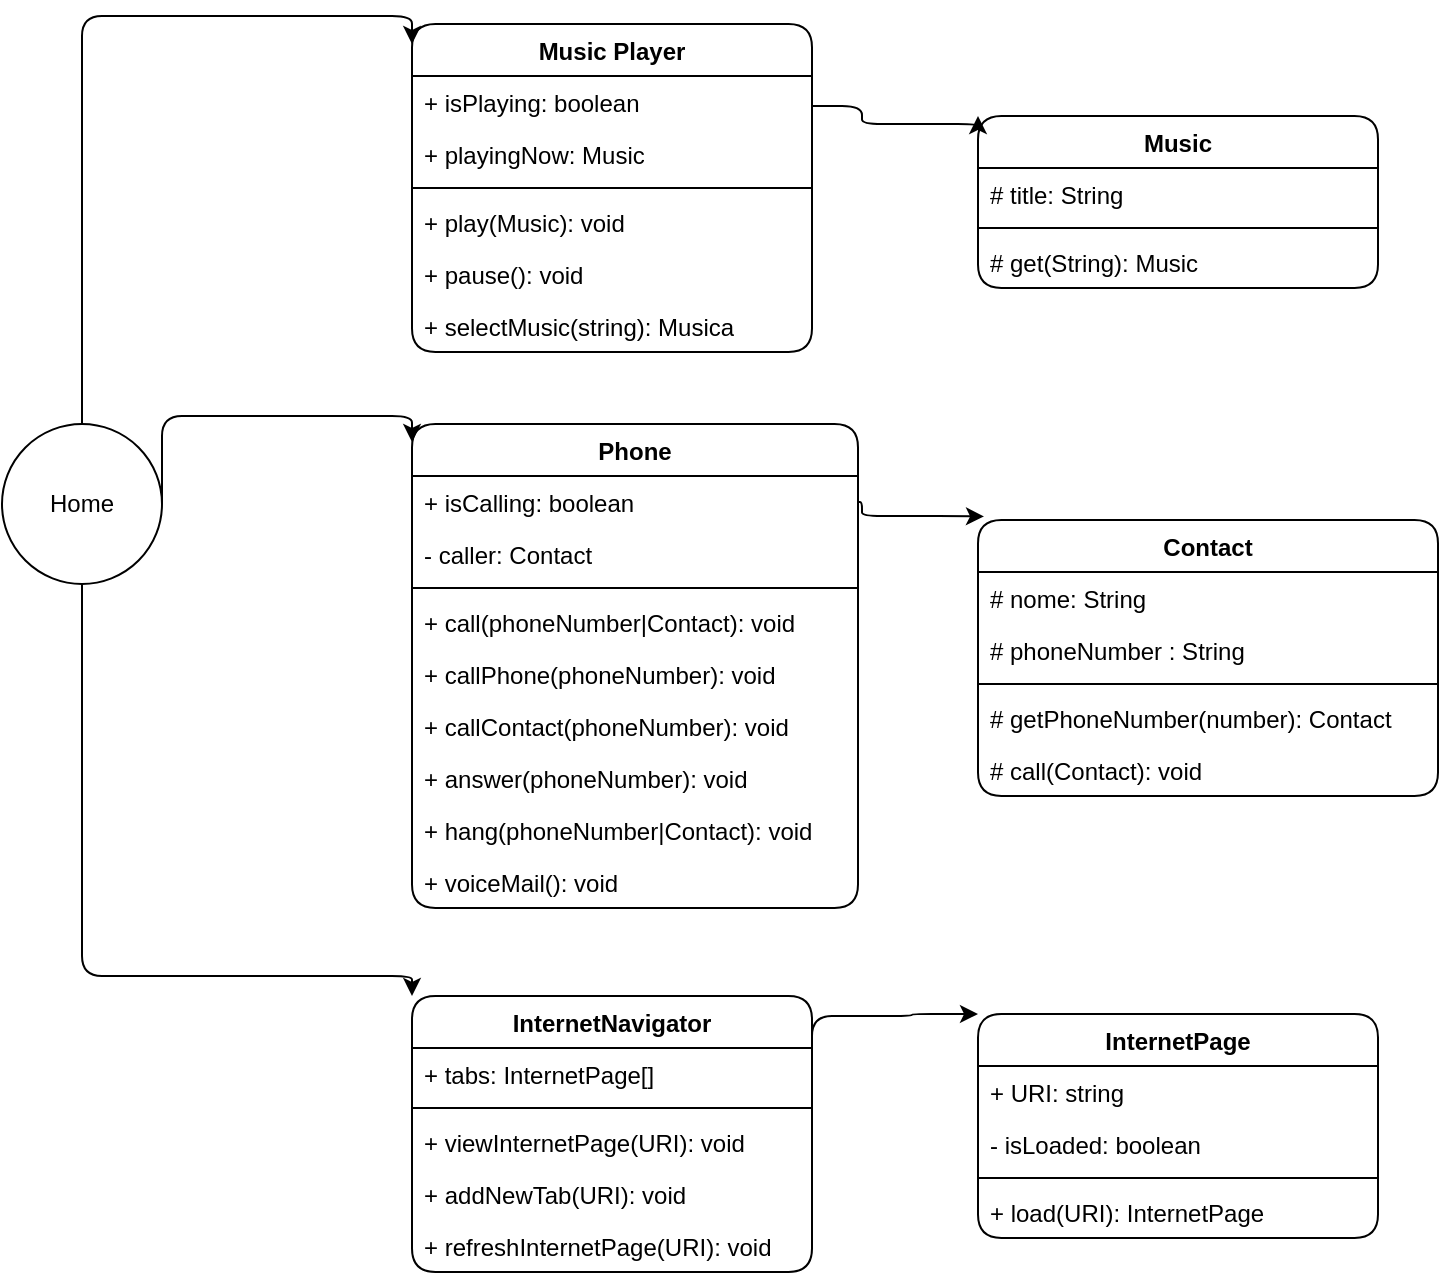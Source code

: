 <mxfile version="21.7.4" type="github">
  <diagram name="Page-1" id="e7e014a7-5840-1c2e-5031-d8a46d1fe8dd">
    <mxGraphModel dx="1000" dy="546" grid="1" gridSize="10" guides="1" tooltips="1" connect="1" arrows="1" fold="1" page="1" pageScale="1" pageWidth="1169" pageHeight="826" background="none" math="0" shadow="0">
      <root>
        <mxCell id="0" />
        <mxCell id="1" parent="0" />
        <mxCell id="teM7XHH-97t1f9MhzUma-80" value="Music Player" style="swimlane;fontStyle=1;align=center;verticalAlign=top;childLayout=stackLayout;horizontal=1;startSize=26;horizontalStack=0;resizeParent=1;resizeParentMax=0;resizeLast=0;collapsible=1;marginBottom=0;whiteSpace=wrap;html=1;labelBackgroundColor=none;rounded=1;" parent="1" vertex="1">
          <mxGeometry x="447" y="134" width="200" height="164" as="geometry" />
        </mxCell>
        <mxCell id="teM7XHH-97t1f9MhzUma-81" value="+ isPlaying: boolean" style="text;strokeColor=none;fillColor=none;align=left;verticalAlign=top;spacingLeft=4;spacingRight=4;overflow=hidden;rotatable=0;points=[[0,0.5],[1,0.5]];portConstraint=eastwest;whiteSpace=wrap;html=1;labelBackgroundColor=none;rounded=1;" parent="teM7XHH-97t1f9MhzUma-80" vertex="1">
          <mxGeometry y="26" width="200" height="26" as="geometry" />
        </mxCell>
        <mxCell id="teM7XHH-97t1f9MhzUma-83" value="+ playingNow: Music" style="text;strokeColor=none;fillColor=none;align=left;verticalAlign=top;spacingLeft=4;spacingRight=4;overflow=hidden;rotatable=0;points=[[0,0.5],[1,0.5]];portConstraint=eastwest;whiteSpace=wrap;html=1;labelBackgroundColor=none;rounded=1;" parent="teM7XHH-97t1f9MhzUma-80" vertex="1">
          <mxGeometry y="52" width="200" height="26" as="geometry" />
        </mxCell>
        <mxCell id="teM7XHH-97t1f9MhzUma-84" value="" style="line;strokeWidth=1;fillColor=none;align=left;verticalAlign=middle;spacingTop=-1;spacingLeft=3;spacingRight=3;rotatable=0;labelPosition=right;points=[];portConstraint=eastwest;labelBackgroundColor=none;rounded=1;" parent="teM7XHH-97t1f9MhzUma-80" vertex="1">
          <mxGeometry y="78" width="200" height="8" as="geometry" />
        </mxCell>
        <mxCell id="teM7XHH-97t1f9MhzUma-85" value="+ play(Music): void" style="text;strokeColor=none;fillColor=none;align=left;verticalAlign=top;spacingLeft=4;spacingRight=4;overflow=hidden;rotatable=0;points=[[0,0.5],[1,0.5]];portConstraint=eastwest;whiteSpace=wrap;html=1;labelBackgroundColor=none;rounded=1;" parent="teM7XHH-97t1f9MhzUma-80" vertex="1">
          <mxGeometry y="86" width="200" height="26" as="geometry" />
        </mxCell>
        <mxCell id="teM7XHH-97t1f9MhzUma-89" value="+ pause(): void" style="text;strokeColor=none;fillColor=none;align=left;verticalAlign=top;spacingLeft=4;spacingRight=4;overflow=hidden;rotatable=0;points=[[0,0.5],[1,0.5]];portConstraint=eastwest;whiteSpace=wrap;html=1;labelBackgroundColor=none;rounded=1;" parent="teM7XHH-97t1f9MhzUma-80" vertex="1">
          <mxGeometry y="112" width="200" height="26" as="geometry" />
        </mxCell>
        <mxCell id="teM7XHH-97t1f9MhzUma-86" value="+ selectMusic(string): Musica" style="text;strokeColor=none;fillColor=none;align=left;verticalAlign=top;spacingLeft=4;spacingRight=4;overflow=hidden;rotatable=0;points=[[0,0.5],[1,0.5]];portConstraint=eastwest;whiteSpace=wrap;html=1;labelBackgroundColor=none;rounded=1;" parent="teM7XHH-97t1f9MhzUma-80" vertex="1">
          <mxGeometry y="138" width="200" height="26" as="geometry" />
        </mxCell>
        <mxCell id="teM7XHH-97t1f9MhzUma-90" value="Music" style="swimlane;fontStyle=1;align=center;verticalAlign=top;childLayout=stackLayout;horizontal=1;startSize=26;horizontalStack=0;resizeParent=1;resizeParentMax=0;resizeLast=0;collapsible=1;marginBottom=0;whiteSpace=wrap;html=1;labelBackgroundColor=none;rounded=1;" parent="1" vertex="1">
          <mxGeometry x="730" y="180" width="200" height="86" as="geometry" />
        </mxCell>
        <mxCell id="teM7XHH-97t1f9MhzUma-91" value="# title: String" style="text;strokeColor=none;fillColor=none;align=left;verticalAlign=top;spacingLeft=4;spacingRight=4;overflow=hidden;rotatable=0;points=[[0,0.5],[1,0.5]];portConstraint=eastwest;whiteSpace=wrap;html=1;labelBackgroundColor=none;rounded=1;" parent="teM7XHH-97t1f9MhzUma-90" vertex="1">
          <mxGeometry y="26" width="200" height="26" as="geometry" />
        </mxCell>
        <mxCell id="teM7XHH-97t1f9MhzUma-93" value="" style="line;strokeWidth=1;fillColor=none;align=left;verticalAlign=middle;spacingTop=-1;spacingLeft=3;spacingRight=3;rotatable=0;labelPosition=right;points=[];portConstraint=eastwest;labelBackgroundColor=none;rounded=1;" parent="teM7XHH-97t1f9MhzUma-90" vertex="1">
          <mxGeometry y="52" width="200" height="8" as="geometry" />
        </mxCell>
        <mxCell id="teM7XHH-97t1f9MhzUma-95" value="# get(String): Music" style="text;strokeColor=none;fillColor=none;align=left;verticalAlign=top;spacingLeft=4;spacingRight=4;overflow=hidden;rotatable=0;points=[[0,0.5],[1,0.5]];portConstraint=eastwest;whiteSpace=wrap;html=1;labelBackgroundColor=none;rounded=1;" parent="teM7XHH-97t1f9MhzUma-90" vertex="1">
          <mxGeometry y="60" width="200" height="26" as="geometry" />
        </mxCell>
        <mxCell id="teM7XHH-97t1f9MhzUma-97" style="edgeStyle=orthogonalEdgeStyle;rounded=1;orthogonalLoop=1;jettySize=auto;html=1;entryX=0;entryY=0;entryDx=0;entryDy=0;labelBackgroundColor=none;fontColor=default;exitX=1;exitY=0.25;exitDx=0;exitDy=0;" parent="1" source="teM7XHH-97t1f9MhzUma-80" target="teM7XHH-97t1f9MhzUma-90" edge="1">
          <mxGeometry relative="1" as="geometry">
            <Array as="points">
              <mxPoint x="672" y="175" />
              <mxPoint x="672" y="184" />
            </Array>
          </mxGeometry>
        </mxCell>
        <mxCell id="teM7XHH-97t1f9MhzUma-98" value="Phone" style="swimlane;fontStyle=1;align=center;verticalAlign=top;childLayout=stackLayout;horizontal=1;startSize=26;horizontalStack=0;resizeParent=1;resizeParentMax=0;resizeLast=0;collapsible=1;marginBottom=0;whiteSpace=wrap;html=1;labelBackgroundColor=none;rounded=1;" parent="1" vertex="1">
          <mxGeometry x="447" y="334" width="223" height="242" as="geometry" />
        </mxCell>
        <mxCell id="teM7XHH-97t1f9MhzUma-99" value="+ isCalling: boolean" style="text;strokeColor=none;fillColor=none;align=left;verticalAlign=top;spacingLeft=4;spacingRight=4;overflow=hidden;rotatable=0;points=[[0,0.5],[1,0.5]];portConstraint=eastwest;whiteSpace=wrap;html=1;labelBackgroundColor=none;rounded=1;" parent="teM7XHH-97t1f9MhzUma-98" vertex="1">
          <mxGeometry y="26" width="223" height="26" as="geometry" />
        </mxCell>
        <mxCell id="teM7XHH-97t1f9MhzUma-100" value="- caller: Contact" style="text;strokeColor=none;fillColor=none;align=left;verticalAlign=top;spacingLeft=4;spacingRight=4;overflow=hidden;rotatable=0;points=[[0,0.5],[1,0.5]];portConstraint=eastwest;whiteSpace=wrap;html=1;labelBackgroundColor=none;rounded=1;" parent="teM7XHH-97t1f9MhzUma-98" vertex="1">
          <mxGeometry y="52" width="223" height="26" as="geometry" />
        </mxCell>
        <mxCell id="teM7XHH-97t1f9MhzUma-101" value="" style="line;strokeWidth=1;fillColor=none;align=left;verticalAlign=middle;spacingTop=-1;spacingLeft=3;spacingRight=3;rotatable=0;labelPosition=right;points=[];portConstraint=eastwest;labelBackgroundColor=none;rounded=1;" parent="teM7XHH-97t1f9MhzUma-98" vertex="1">
          <mxGeometry y="78" width="223" height="8" as="geometry" />
        </mxCell>
        <mxCell id="3n0DOCUMOn8flBIRhYVH-10" value="+ call(phoneNumber|Contact): void" style="text;strokeColor=none;fillColor=none;align=left;verticalAlign=top;spacingLeft=4;spacingRight=4;overflow=hidden;rotatable=0;points=[[0,0.5],[1,0.5]];portConstraint=eastwest;whiteSpace=wrap;html=1;labelBackgroundColor=none;rounded=1;" vertex="1" parent="teM7XHH-97t1f9MhzUma-98">
          <mxGeometry y="86" width="223" height="26" as="geometry" />
        </mxCell>
        <mxCell id="3n0DOCUMOn8flBIRhYVH-3" value="+ callPhone(phoneNumber): void" style="text;strokeColor=none;fillColor=none;align=left;verticalAlign=top;spacingLeft=4;spacingRight=4;overflow=hidden;rotatable=0;points=[[0,0.5],[1,0.5]];portConstraint=eastwest;whiteSpace=wrap;html=1;labelBackgroundColor=none;rounded=1;" vertex="1" parent="teM7XHH-97t1f9MhzUma-98">
          <mxGeometry y="112" width="223" height="26" as="geometry" />
        </mxCell>
        <mxCell id="teM7XHH-97t1f9MhzUma-102" value="+ callContact(phoneNumber): void" style="text;strokeColor=none;fillColor=none;align=left;verticalAlign=top;spacingLeft=4;spacingRight=4;overflow=hidden;rotatable=0;points=[[0,0.5],[1,0.5]];portConstraint=eastwest;whiteSpace=wrap;html=1;labelBackgroundColor=none;rounded=1;" parent="teM7XHH-97t1f9MhzUma-98" vertex="1">
          <mxGeometry y="138" width="223" height="26" as="geometry" />
        </mxCell>
        <mxCell id="teM7XHH-97t1f9MhzUma-103" value="+ answer(phoneNumber): void" style="text;strokeColor=none;fillColor=none;align=left;verticalAlign=top;spacingLeft=4;spacingRight=4;overflow=hidden;rotatable=0;points=[[0,0.5],[1,0.5]];portConstraint=eastwest;whiteSpace=wrap;html=1;labelBackgroundColor=none;rounded=1;" parent="teM7XHH-97t1f9MhzUma-98" vertex="1">
          <mxGeometry y="164" width="223" height="26" as="geometry" />
        </mxCell>
        <mxCell id="3n0DOCUMOn8flBIRhYVH-11" value="+ hang(phoneNumber|Contact): void" style="text;strokeColor=none;fillColor=none;align=left;verticalAlign=top;spacingLeft=4;spacingRight=4;overflow=hidden;rotatable=0;points=[[0,0.5],[1,0.5]];portConstraint=eastwest;whiteSpace=wrap;html=1;labelBackgroundColor=none;rounded=1;" vertex="1" parent="teM7XHH-97t1f9MhzUma-98">
          <mxGeometry y="190" width="223" height="26" as="geometry" />
        </mxCell>
        <mxCell id="teM7XHH-97t1f9MhzUma-104" value="+ voiceMail(): void" style="text;strokeColor=none;fillColor=none;align=left;verticalAlign=top;spacingLeft=4;spacingRight=4;overflow=hidden;rotatable=0;points=[[0,0.5],[1,0.5]];portConstraint=eastwest;whiteSpace=wrap;html=1;labelBackgroundColor=none;rounded=1;" parent="teM7XHH-97t1f9MhzUma-98" vertex="1">
          <mxGeometry y="216" width="223" height="26" as="geometry" />
        </mxCell>
        <mxCell id="teM7XHH-97t1f9MhzUma-106" value="Contact" style="swimlane;fontStyle=1;align=center;verticalAlign=top;childLayout=stackLayout;horizontal=1;startSize=26;horizontalStack=0;resizeParent=1;resizeParentMax=0;resizeLast=0;collapsible=1;marginBottom=0;whiteSpace=wrap;html=1;labelBackgroundColor=none;rounded=1;" parent="1" vertex="1">
          <mxGeometry x="730" y="382" width="230" height="138" as="geometry" />
        </mxCell>
        <mxCell id="teM7XHH-97t1f9MhzUma-107" value="# nome: String" style="text;strokeColor=none;fillColor=none;align=left;verticalAlign=top;spacingLeft=4;spacingRight=4;overflow=hidden;rotatable=0;points=[[0,0.5],[1,0.5]];portConstraint=eastwest;whiteSpace=wrap;html=1;labelBackgroundColor=none;rounded=1;" parent="teM7XHH-97t1f9MhzUma-106" vertex="1">
          <mxGeometry y="26" width="230" height="26" as="geometry" />
        </mxCell>
        <mxCell id="teM7XHH-97t1f9MhzUma-108" value="# phoneNumber : String" style="text;strokeColor=none;fillColor=none;align=left;verticalAlign=top;spacingLeft=4;spacingRight=4;overflow=hidden;rotatable=0;points=[[0,0.5],[1,0.5]];portConstraint=eastwest;whiteSpace=wrap;html=1;labelBackgroundColor=none;rounded=1;" parent="teM7XHH-97t1f9MhzUma-106" vertex="1">
          <mxGeometry y="52" width="230" height="26" as="geometry" />
        </mxCell>
        <mxCell id="teM7XHH-97t1f9MhzUma-109" value="" style="line;strokeWidth=1;fillColor=none;align=left;verticalAlign=middle;spacingTop=-1;spacingLeft=3;spacingRight=3;rotatable=0;labelPosition=right;points=[];portConstraint=eastwest;labelBackgroundColor=none;rounded=1;" parent="teM7XHH-97t1f9MhzUma-106" vertex="1">
          <mxGeometry y="78" width="230" height="8" as="geometry" />
        </mxCell>
        <mxCell id="teM7XHH-97t1f9MhzUma-112" value="# getPhoneNumber(number): Contact" style="text;strokeColor=none;fillColor=none;align=left;verticalAlign=top;spacingLeft=4;spacingRight=4;overflow=hidden;rotatable=0;points=[[0,0.5],[1,0.5]];portConstraint=eastwest;whiteSpace=wrap;html=1;labelBackgroundColor=none;rounded=1;" parent="teM7XHH-97t1f9MhzUma-106" vertex="1">
          <mxGeometry y="86" width="230" height="26" as="geometry" />
        </mxCell>
        <mxCell id="teM7XHH-97t1f9MhzUma-114" value="# call(Contact): void" style="text;strokeColor=none;fillColor=none;align=left;verticalAlign=top;spacingLeft=4;spacingRight=4;overflow=hidden;rotatable=0;points=[[0,0.5],[1,0.5]];portConstraint=eastwest;whiteSpace=wrap;html=1;labelBackgroundColor=none;rounded=1;" parent="teM7XHH-97t1f9MhzUma-106" vertex="1">
          <mxGeometry y="112" width="230" height="26" as="geometry" />
        </mxCell>
        <mxCell id="teM7XHH-97t1f9MhzUma-113" value="" style="edgeStyle=orthogonalEdgeStyle;rounded=1;orthogonalLoop=1;jettySize=auto;html=1;entryX=0.013;entryY=-0.013;entryDx=0;entryDy=0;entryPerimeter=0;labelBackgroundColor=none;fontColor=default;exitX=1;exitY=0.5;exitDx=0;exitDy=0;" parent="1" source="teM7XHH-97t1f9MhzUma-99" target="teM7XHH-97t1f9MhzUma-106" edge="1">
          <mxGeometry relative="1" as="geometry">
            <Array as="points">
              <mxPoint x="672" y="373" />
              <mxPoint x="672" y="380" />
              <mxPoint x="700" y="380" />
            </Array>
          </mxGeometry>
        </mxCell>
        <mxCell id="teM7XHH-97t1f9MhzUma-115" value="InternetNavigator" style="swimlane;fontStyle=1;align=center;verticalAlign=top;childLayout=stackLayout;horizontal=1;startSize=26;horizontalStack=0;resizeParent=1;resizeParentMax=0;resizeLast=0;collapsible=1;marginBottom=0;whiteSpace=wrap;html=1;labelBackgroundColor=none;rounded=1;" parent="1" vertex="1">
          <mxGeometry x="447" y="620" width="200" height="138" as="geometry" />
        </mxCell>
        <mxCell id="teM7XHH-97t1f9MhzUma-116" value="+ tabs: InternetPage[]" style="text;strokeColor=none;fillColor=none;align=left;verticalAlign=top;spacingLeft=4;spacingRight=4;overflow=hidden;rotatable=0;points=[[0,0.5],[1,0.5]];portConstraint=eastwest;whiteSpace=wrap;html=1;labelBackgroundColor=none;rounded=1;" parent="teM7XHH-97t1f9MhzUma-115" vertex="1">
          <mxGeometry y="26" width="200" height="26" as="geometry" />
        </mxCell>
        <mxCell id="teM7XHH-97t1f9MhzUma-118" value="" style="line;strokeWidth=1;fillColor=none;align=left;verticalAlign=middle;spacingTop=-1;spacingLeft=3;spacingRight=3;rotatable=0;labelPosition=right;points=[];portConstraint=eastwest;labelBackgroundColor=none;rounded=1;" parent="teM7XHH-97t1f9MhzUma-115" vertex="1">
          <mxGeometry y="52" width="200" height="8" as="geometry" />
        </mxCell>
        <mxCell id="teM7XHH-97t1f9MhzUma-119" value="+ viewInternetPage(URI): void" style="text;strokeColor=none;fillColor=none;align=left;verticalAlign=top;spacingLeft=4;spacingRight=4;overflow=hidden;rotatable=0;points=[[0,0.5],[1,0.5]];portConstraint=eastwest;whiteSpace=wrap;html=1;labelBackgroundColor=none;rounded=1;" parent="teM7XHH-97t1f9MhzUma-115" vertex="1">
          <mxGeometry y="60" width="200" height="26" as="geometry" />
        </mxCell>
        <mxCell id="teM7XHH-97t1f9MhzUma-120" value="+ addNewTab(URI): void" style="text;strokeColor=none;fillColor=none;align=left;verticalAlign=top;spacingLeft=4;spacingRight=4;overflow=hidden;rotatable=0;points=[[0,0.5],[1,0.5]];portConstraint=eastwest;whiteSpace=wrap;html=1;labelBackgroundColor=none;rounded=1;" parent="teM7XHH-97t1f9MhzUma-115" vertex="1">
          <mxGeometry y="86" width="200" height="26" as="geometry" />
        </mxCell>
        <mxCell id="teM7XHH-97t1f9MhzUma-121" value="+ refreshInternetPage(URI): void" style="text;strokeColor=none;fillColor=none;align=left;verticalAlign=top;spacingLeft=4;spacingRight=4;overflow=hidden;rotatable=0;points=[[0,0.5],[1,0.5]];portConstraint=eastwest;whiteSpace=wrap;html=1;labelBackgroundColor=none;rounded=1;" parent="teM7XHH-97t1f9MhzUma-115" vertex="1">
          <mxGeometry y="112" width="200" height="26" as="geometry" />
        </mxCell>
        <mxCell id="teM7XHH-97t1f9MhzUma-122" value="InternetPage" style="swimlane;fontStyle=1;align=center;verticalAlign=top;childLayout=stackLayout;horizontal=1;startSize=26;horizontalStack=0;resizeParent=1;resizeParentMax=0;resizeLast=0;collapsible=1;marginBottom=0;whiteSpace=wrap;html=1;labelBackgroundColor=none;rounded=1;" parent="1" vertex="1">
          <mxGeometry x="730" y="629" width="200" height="112" as="geometry" />
        </mxCell>
        <mxCell id="teM7XHH-97t1f9MhzUma-123" value="+ URI: string" style="text;strokeColor=none;fillColor=none;align=left;verticalAlign=top;spacingLeft=4;spacingRight=4;overflow=hidden;rotatable=0;points=[[0,0.5],[1,0.5]];portConstraint=eastwest;whiteSpace=wrap;html=1;labelBackgroundColor=none;rounded=1;" parent="teM7XHH-97t1f9MhzUma-122" vertex="1">
          <mxGeometry y="26" width="200" height="26" as="geometry" />
        </mxCell>
        <mxCell id="teM7XHH-97t1f9MhzUma-124" value="- isLoaded: boolean" style="text;strokeColor=none;fillColor=none;align=left;verticalAlign=top;spacingLeft=4;spacingRight=4;overflow=hidden;rotatable=0;points=[[0,0.5],[1,0.5]];portConstraint=eastwest;whiteSpace=wrap;html=1;labelBackgroundColor=none;rounded=1;" parent="teM7XHH-97t1f9MhzUma-122" vertex="1">
          <mxGeometry y="52" width="200" height="26" as="geometry" />
        </mxCell>
        <mxCell id="teM7XHH-97t1f9MhzUma-125" value="" style="line;strokeWidth=1;fillColor=none;align=left;verticalAlign=middle;spacingTop=-1;spacingLeft=3;spacingRight=3;rotatable=0;labelPosition=right;points=[];portConstraint=eastwest;labelBackgroundColor=none;rounded=1;" parent="teM7XHH-97t1f9MhzUma-122" vertex="1">
          <mxGeometry y="78" width="200" height="8" as="geometry" />
        </mxCell>
        <mxCell id="teM7XHH-97t1f9MhzUma-126" value="+ load(URI): InternetPage" style="text;strokeColor=none;fillColor=none;align=left;verticalAlign=top;spacingLeft=4;spacingRight=4;overflow=hidden;rotatable=0;points=[[0,0.5],[1,0.5]];portConstraint=eastwest;whiteSpace=wrap;html=1;labelBackgroundColor=none;rounded=1;" parent="teM7XHH-97t1f9MhzUma-122" vertex="1">
          <mxGeometry y="86" width="200" height="26" as="geometry" />
        </mxCell>
        <mxCell id="3n0DOCUMOn8flBIRhYVH-2" value="" style="edgeStyle=orthogonalEdgeStyle;rounded=1;orthogonalLoop=1;jettySize=auto;html=1;entryX=0;entryY=0;entryDx=0;entryDy=0;labelBackgroundColor=none;fontColor=default;exitX=1;exitY=0.5;exitDx=0;exitDy=0;" edge="1" parent="1" source="teM7XHH-97t1f9MhzUma-116" target="teM7XHH-97t1f9MhzUma-122">
          <mxGeometry relative="1" as="geometry">
            <Array as="points">
              <mxPoint x="647" y="630" />
              <mxPoint x="697" y="630" />
            </Array>
          </mxGeometry>
        </mxCell>
        <mxCell id="3n0DOCUMOn8flBIRhYVH-6" style="edgeStyle=orthogonalEdgeStyle;rounded=1;orthogonalLoop=1;jettySize=auto;html=1;entryX=0;entryY=0;entryDx=0;entryDy=0;" edge="1" parent="1" source="3n0DOCUMOn8flBIRhYVH-5">
          <mxGeometry relative="1" as="geometry">
            <mxPoint x="282" y="395" as="sourcePoint" />
            <mxPoint x="447" y="144" as="targetPoint" />
            <Array as="points">
              <mxPoint x="282" y="130" />
              <mxPoint x="447" y="130" />
            </Array>
          </mxGeometry>
        </mxCell>
        <mxCell id="3n0DOCUMOn8flBIRhYVH-7" style="edgeStyle=orthogonalEdgeStyle;rounded=1;orthogonalLoop=1;jettySize=auto;html=1;entryX=0;entryY=0;entryDx=0;entryDy=0;exitX=0.5;exitY=1;exitDx=0;exitDy=0;" edge="1" parent="1" source="3n0DOCUMOn8flBIRhYVH-5" target="teM7XHH-97t1f9MhzUma-115">
          <mxGeometry relative="1" as="geometry">
            <mxPoint x="282" y="474" as="sourcePoint" />
            <mxPoint x="447" y="563" as="targetPoint" />
            <Array as="points">
              <mxPoint x="282" y="610" />
              <mxPoint x="447" y="610" />
            </Array>
          </mxGeometry>
        </mxCell>
        <mxCell id="3n0DOCUMOn8flBIRhYVH-8" style="edgeStyle=orthogonalEdgeStyle;rounded=1;orthogonalLoop=1;jettySize=auto;html=1;entryX=0;entryY=0;entryDx=0;entryDy=0;exitX=1;exitY=0.5;exitDx=0;exitDy=0;" edge="1" parent="1" source="3n0DOCUMOn8flBIRhYVH-5">
          <mxGeometry relative="1" as="geometry">
            <mxPoint x="282" y="423" as="sourcePoint" />
            <mxPoint x="447" y="343" as="targetPoint" />
            <Array as="points">
              <mxPoint x="322" y="330" />
              <mxPoint x="447" y="330" />
            </Array>
          </mxGeometry>
        </mxCell>
        <mxCell id="3n0DOCUMOn8flBIRhYVH-5" value="Home" style="ellipse;whiteSpace=wrap;html=1;aspect=fixed;rounded=1;" vertex="1" parent="1">
          <mxGeometry x="242" y="334" width="80" height="80" as="geometry" />
        </mxCell>
      </root>
    </mxGraphModel>
  </diagram>
</mxfile>
